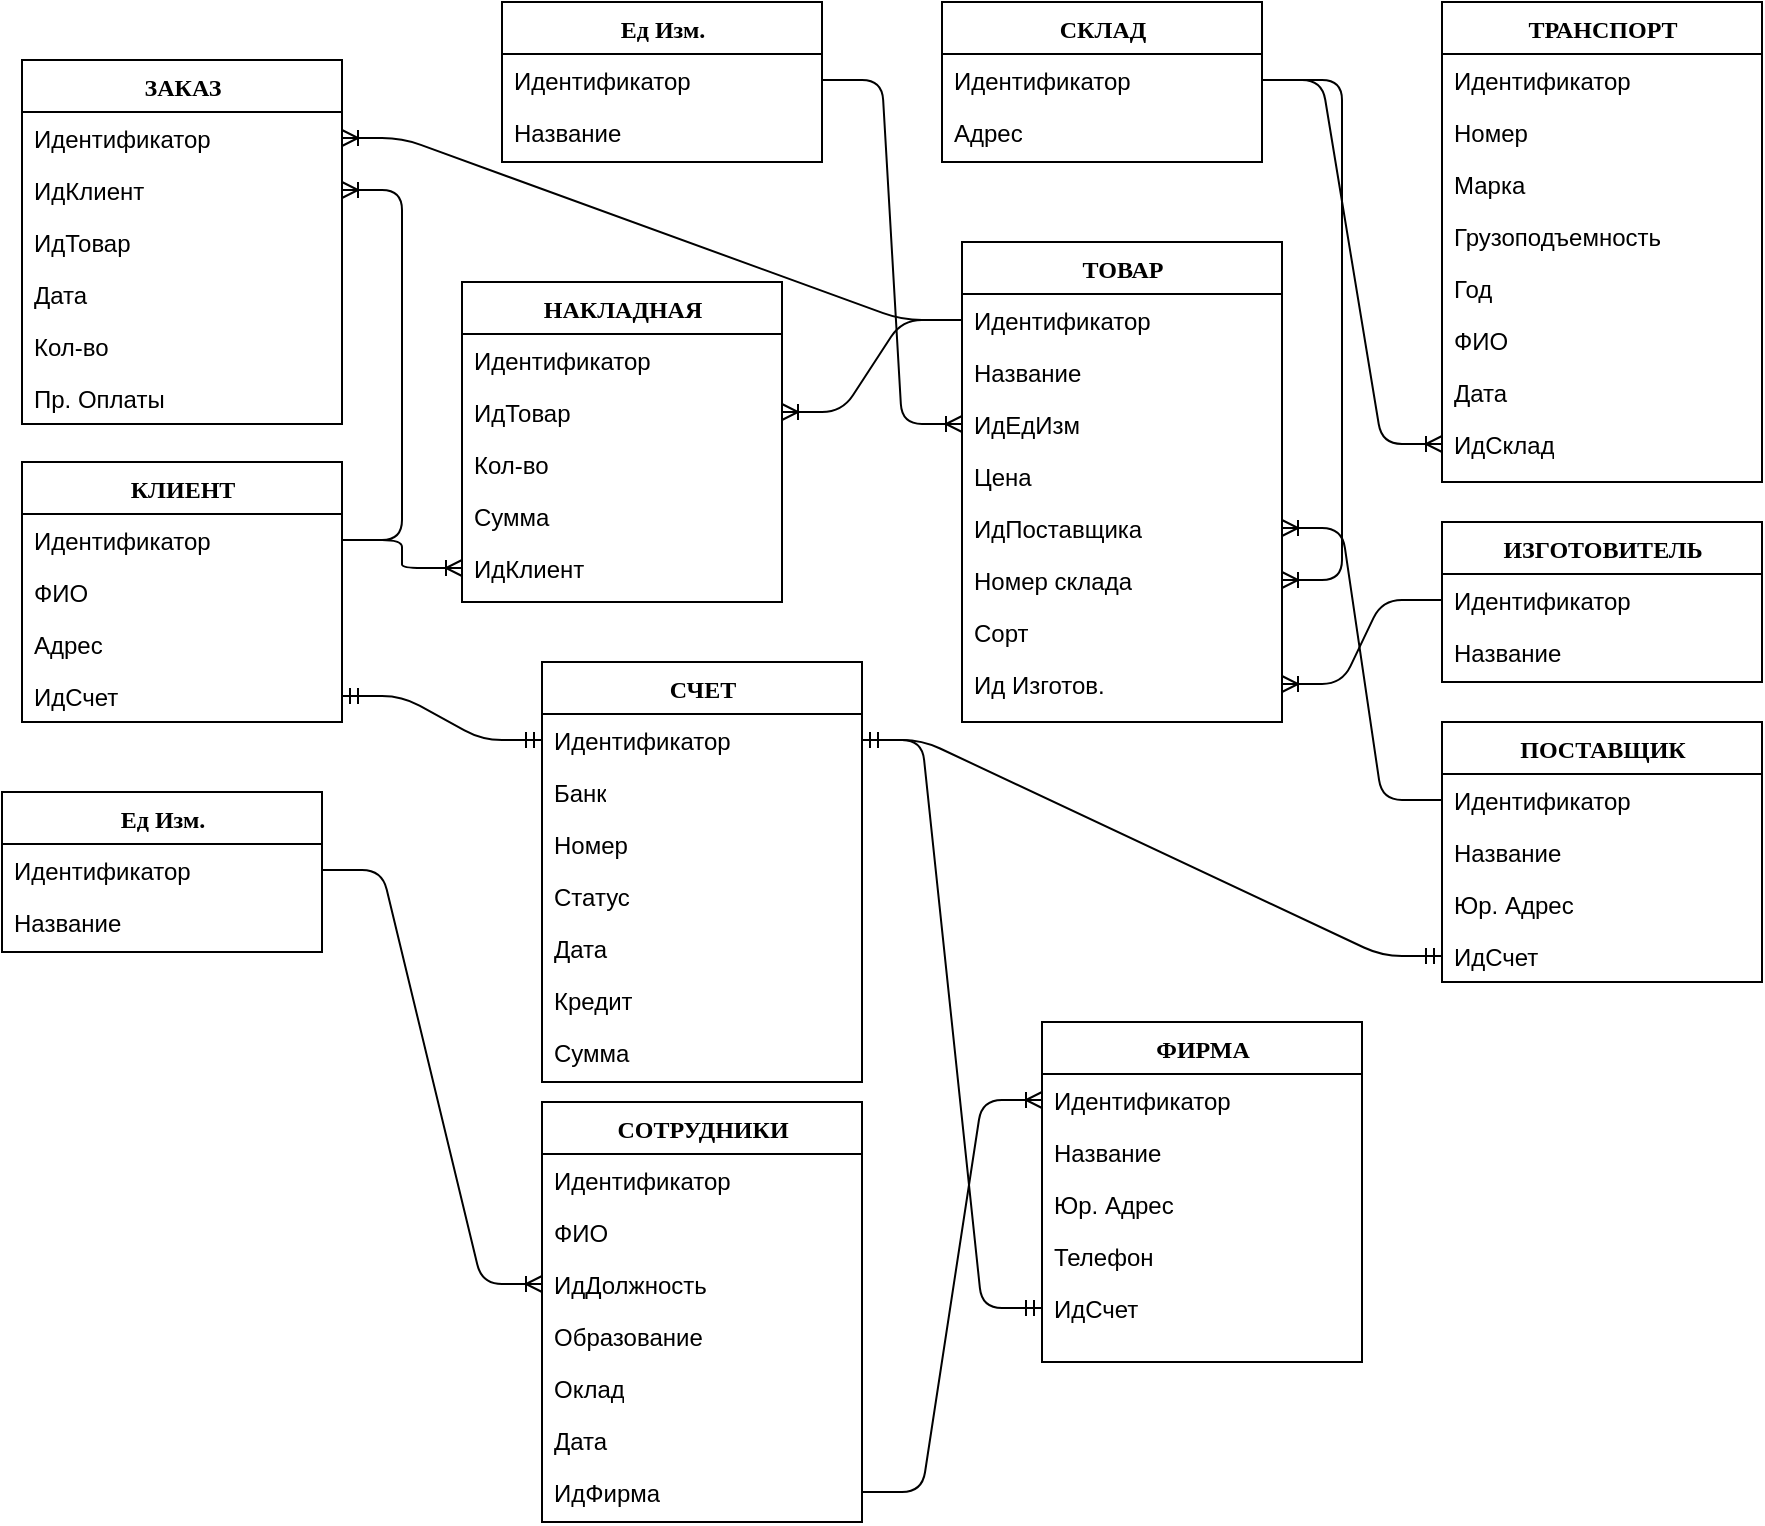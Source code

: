 <mxfile version="14.6.13" type="device"><diagram name="Page-1" id="6133507b-19e7-1e82-6fc7-422aa6c4b21f"><mxGraphModel dx="1092" dy="504" grid="1" gridSize="10" guides="1" tooltips="1" connect="1" arrows="1" fold="1" page="1" pageScale="1" pageWidth="1100" pageHeight="850" background="#ffffff" math="0" shadow="0"><root><mxCell id="0"/><mxCell id="1" parent="0"/><mxCell id="235556782a83e6d0-1" value="ТОВАР" style="swimlane;html=1;fontStyle=1;align=center;verticalAlign=top;childLayout=stackLayout;horizontal=1;startSize=26;horizontalStack=0;resizeParent=1;resizeLast=0;collapsible=1;marginBottom=0;swimlaneFillColor=#ffffff;rounded=0;shadow=0;comic=0;labelBackgroundColor=none;strokeWidth=1;fillColor=none;fontFamily=Verdana;fontSize=12" parent="1" vertex="1"><mxGeometry x="490" y="130" width="160" height="240" as="geometry"/></mxCell><mxCell id="235556782a83e6d0-2" value="Идентификатор" style="text;html=1;strokeColor=none;fillColor=none;align=left;verticalAlign=top;spacingLeft=4;spacingRight=4;whiteSpace=wrap;overflow=hidden;rotatable=0;points=[[0,0.5],[1,0.5]];portConstraint=eastwest;" parent="235556782a83e6d0-1" vertex="1"><mxGeometry y="26" width="160" height="26" as="geometry"/></mxCell><mxCell id="235556782a83e6d0-3" value="Название" style="text;html=1;strokeColor=none;fillColor=none;align=left;verticalAlign=top;spacingLeft=4;spacingRight=4;whiteSpace=wrap;overflow=hidden;rotatable=0;points=[[0,0.5],[1,0.5]];portConstraint=eastwest;" parent="235556782a83e6d0-1" vertex="1"><mxGeometry y="52" width="160" height="26" as="geometry"/></mxCell><mxCell id="235556782a83e6d0-5" value="ИдЕдИзм" style="text;html=1;strokeColor=none;fillColor=none;align=left;verticalAlign=top;spacingLeft=4;spacingRight=4;whiteSpace=wrap;overflow=hidden;rotatable=0;points=[[0,0.5],[1,0.5]];portConstraint=eastwest;" parent="235556782a83e6d0-1" vertex="1"><mxGeometry y="78" width="160" height="26" as="geometry"/></mxCell><mxCell id="qHujbb5-8GmgeVS9YUkr-20" value="Цена" style="text;html=1;strokeColor=none;fillColor=none;align=left;verticalAlign=top;spacingLeft=4;spacingRight=4;whiteSpace=wrap;overflow=hidden;rotatable=0;points=[[0,0.5],[1,0.5]];portConstraint=eastwest;" vertex="1" parent="235556782a83e6d0-1"><mxGeometry y="104" width="160" height="26" as="geometry"/></mxCell><mxCell id="qHujbb5-8GmgeVS9YUkr-19" value="ИдПоставщика" style="text;html=1;strokeColor=none;fillColor=none;align=left;verticalAlign=top;spacingLeft=4;spacingRight=4;whiteSpace=wrap;overflow=hidden;rotatable=0;points=[[0,0.5],[1,0.5]];portConstraint=eastwest;" vertex="1" parent="235556782a83e6d0-1"><mxGeometry y="130" width="160" height="26" as="geometry"/></mxCell><mxCell id="qHujbb5-8GmgeVS9YUkr-17" value="Номер склада&lt;br&gt;" style="text;html=1;strokeColor=none;fillColor=none;align=left;verticalAlign=top;spacingLeft=4;spacingRight=4;whiteSpace=wrap;overflow=hidden;rotatable=0;points=[[0,0.5],[1,0.5]];portConstraint=eastwest;" vertex="1" parent="235556782a83e6d0-1"><mxGeometry y="156" width="160" height="26" as="geometry"/></mxCell><mxCell id="qHujbb5-8GmgeVS9YUkr-16" value="Сорт" style="text;html=1;strokeColor=none;fillColor=none;align=left;verticalAlign=top;spacingLeft=4;spacingRight=4;whiteSpace=wrap;overflow=hidden;rotatable=0;points=[[0,0.5],[1,0.5]];portConstraint=eastwest;" vertex="1" parent="235556782a83e6d0-1"><mxGeometry y="182" width="160" height="26" as="geometry"/></mxCell><mxCell id="qHujbb5-8GmgeVS9YUkr-18" value="Ид Изготов." style="text;html=1;strokeColor=none;fillColor=none;align=left;verticalAlign=top;spacingLeft=4;spacingRight=4;whiteSpace=wrap;overflow=hidden;rotatable=0;points=[[0,0.5],[1,0.5]];portConstraint=eastwest;" vertex="1" parent="235556782a83e6d0-1"><mxGeometry y="208" width="160" height="26" as="geometry"/></mxCell><mxCell id="78961159f06e98e8-17" value="ЗАКАЗ" style="swimlane;html=1;fontStyle=1;align=center;verticalAlign=top;childLayout=stackLayout;horizontal=1;startSize=26;horizontalStack=0;resizeParent=1;resizeLast=0;collapsible=1;marginBottom=0;swimlaneFillColor=#ffffff;rounded=0;shadow=0;comic=0;labelBackgroundColor=none;strokeWidth=1;fillColor=none;fontFamily=Verdana;fontSize=12" parent="1" vertex="1"><mxGeometry x="20" y="39" width="160" height="182" as="geometry"/></mxCell><mxCell id="78961159f06e98e8-23" value="Идентификатор" style="text;html=1;strokeColor=none;fillColor=none;align=left;verticalAlign=top;spacingLeft=4;spacingRight=4;whiteSpace=wrap;overflow=hidden;rotatable=0;points=[[0,0.5],[1,0.5]];portConstraint=eastwest;" parent="78961159f06e98e8-17" vertex="1"><mxGeometry y="26" width="160" height="26" as="geometry"/></mxCell><mxCell id="78961159f06e98e8-24" value="ИдКлиент" style="text;html=1;strokeColor=none;fillColor=none;align=left;verticalAlign=top;spacingLeft=4;spacingRight=4;whiteSpace=wrap;overflow=hidden;rotatable=0;points=[[0,0.5],[1,0.5]];portConstraint=eastwest;" parent="78961159f06e98e8-17" vertex="1"><mxGeometry y="52" width="160" height="26" as="geometry"/></mxCell><mxCell id="qHujbb5-8GmgeVS9YUkr-2" value="ИдТовар" style="text;html=1;strokeColor=none;fillColor=none;align=left;verticalAlign=top;spacingLeft=4;spacingRight=4;whiteSpace=wrap;overflow=hidden;rotatable=0;points=[[0,0.5],[1,0.5]];portConstraint=eastwest;" vertex="1" parent="78961159f06e98e8-17"><mxGeometry y="78" width="160" height="26" as="geometry"/></mxCell><mxCell id="qHujbb5-8GmgeVS9YUkr-6" value="Дата" style="text;html=1;strokeColor=none;fillColor=none;align=left;verticalAlign=top;spacingLeft=4;spacingRight=4;whiteSpace=wrap;overflow=hidden;rotatable=0;points=[[0,0.5],[1,0.5]];portConstraint=eastwest;" vertex="1" parent="78961159f06e98e8-17"><mxGeometry y="104" width="160" height="26" as="geometry"/></mxCell><mxCell id="qHujbb5-8GmgeVS9YUkr-5" value="Кол-во" style="text;html=1;strokeColor=none;fillColor=none;align=left;verticalAlign=top;spacingLeft=4;spacingRight=4;whiteSpace=wrap;overflow=hidden;rotatable=0;points=[[0,0.5],[1,0.5]];portConstraint=eastwest;" vertex="1" parent="78961159f06e98e8-17"><mxGeometry y="130" width="160" height="26" as="geometry"/></mxCell><mxCell id="qHujbb5-8GmgeVS9YUkr-4" value="Пр. Оплаты" style="text;html=1;strokeColor=none;fillColor=none;align=left;verticalAlign=top;spacingLeft=4;spacingRight=4;whiteSpace=wrap;overflow=hidden;rotatable=0;points=[[0,0.5],[1,0.5]];portConstraint=eastwest;" vertex="1" parent="78961159f06e98e8-17"><mxGeometry y="156" width="160" height="26" as="geometry"/></mxCell><mxCell id="78961159f06e98e8-43" value="Ед Изм." style="swimlane;html=1;fontStyle=1;align=center;verticalAlign=top;childLayout=stackLayout;horizontal=1;startSize=26;horizontalStack=0;resizeParent=1;resizeLast=0;collapsible=1;marginBottom=0;swimlaneFillColor=#ffffff;rounded=0;shadow=0;comic=0;labelBackgroundColor=none;strokeWidth=1;fillColor=none;fontFamily=Verdana;fontSize=12" parent="1" vertex="1"><mxGeometry x="260" y="10" width="160" height="80" as="geometry"/></mxCell><mxCell id="78961159f06e98e8-44" value="Идентификатор" style="text;html=1;strokeColor=none;fillColor=none;align=left;verticalAlign=top;spacingLeft=4;spacingRight=4;whiteSpace=wrap;overflow=hidden;rotatable=0;points=[[0,0.5],[1,0.5]];portConstraint=eastwest;" parent="78961159f06e98e8-43" vertex="1"><mxGeometry y="26" width="160" height="26" as="geometry"/></mxCell><mxCell id="78961159f06e98e8-45" value="Название&lt;br&gt;" style="text;html=1;strokeColor=none;fillColor=none;align=left;verticalAlign=top;spacingLeft=4;spacingRight=4;whiteSpace=wrap;overflow=hidden;rotatable=0;points=[[0,0.5],[1,0.5]];portConstraint=eastwest;" parent="78961159f06e98e8-43" vertex="1"><mxGeometry y="52" width="160" height="26" as="geometry"/></mxCell><mxCell id="78961159f06e98e8-82" value="ТРАНСПОРТ" style="swimlane;html=1;fontStyle=1;align=center;verticalAlign=top;childLayout=stackLayout;horizontal=1;startSize=26;horizontalStack=0;resizeParent=1;resizeLast=0;collapsible=1;marginBottom=0;swimlaneFillColor=#ffffff;rounded=0;shadow=0;comic=0;labelBackgroundColor=none;strokeWidth=1;fillColor=none;fontFamily=Verdana;fontSize=12" parent="1" vertex="1"><mxGeometry x="730" y="10" width="160" height="240" as="geometry"/></mxCell><mxCell id="78961159f06e98e8-84" value="Идентификатор" style="text;html=1;strokeColor=none;fillColor=none;align=left;verticalAlign=top;spacingLeft=4;spacingRight=4;whiteSpace=wrap;overflow=hidden;rotatable=0;points=[[0,0.5],[1,0.5]];portConstraint=eastwest;" parent="78961159f06e98e8-82" vertex="1"><mxGeometry y="26" width="160" height="26" as="geometry"/></mxCell><mxCell id="78961159f06e98e8-89" value="Номер" style="text;html=1;strokeColor=none;fillColor=none;align=left;verticalAlign=top;spacingLeft=4;spacingRight=4;whiteSpace=wrap;overflow=hidden;rotatable=0;points=[[0,0.5],[1,0.5]];portConstraint=eastwest;" parent="78961159f06e98e8-82" vertex="1"><mxGeometry y="52" width="160" height="26" as="geometry"/></mxCell><mxCell id="qHujbb5-8GmgeVS9YUkr-10" value="Марка" style="text;html=1;strokeColor=none;fillColor=none;align=left;verticalAlign=top;spacingLeft=4;spacingRight=4;whiteSpace=wrap;overflow=hidden;rotatable=0;points=[[0,0.5],[1,0.5]];portConstraint=eastwest;" vertex="1" parent="78961159f06e98e8-82"><mxGeometry y="78" width="160" height="26" as="geometry"/></mxCell><mxCell id="qHujbb5-8GmgeVS9YUkr-11" value="Грузоподъемность" style="text;html=1;strokeColor=none;fillColor=none;align=left;verticalAlign=top;spacingLeft=4;spacingRight=4;whiteSpace=wrap;overflow=hidden;rotatable=0;points=[[0,0.5],[1,0.5]];portConstraint=eastwest;" vertex="1" parent="78961159f06e98e8-82"><mxGeometry y="104" width="160" height="26" as="geometry"/></mxCell><mxCell id="qHujbb5-8GmgeVS9YUkr-14" value="Год" style="text;html=1;strokeColor=none;fillColor=none;align=left;verticalAlign=top;spacingLeft=4;spacingRight=4;whiteSpace=wrap;overflow=hidden;rotatable=0;points=[[0,0.5],[1,0.5]];portConstraint=eastwest;" vertex="1" parent="78961159f06e98e8-82"><mxGeometry y="130" width="160" height="26" as="geometry"/></mxCell><mxCell id="qHujbb5-8GmgeVS9YUkr-12" value="ФИО" style="text;html=1;strokeColor=none;fillColor=none;align=left;verticalAlign=top;spacingLeft=4;spacingRight=4;whiteSpace=wrap;overflow=hidden;rotatable=0;points=[[0,0.5],[1,0.5]];portConstraint=eastwest;" vertex="1" parent="78961159f06e98e8-82"><mxGeometry y="156" width="160" height="26" as="geometry"/></mxCell><mxCell id="qHujbb5-8GmgeVS9YUkr-13" value="Дата" style="text;html=1;strokeColor=none;fillColor=none;align=left;verticalAlign=top;spacingLeft=4;spacingRight=4;whiteSpace=wrap;overflow=hidden;rotatable=0;points=[[0,0.5],[1,0.5]];portConstraint=eastwest;" vertex="1" parent="78961159f06e98e8-82"><mxGeometry y="182" width="160" height="26" as="geometry"/></mxCell><mxCell id="qHujbb5-8GmgeVS9YUkr-15" value="ИдСклад" style="text;html=1;strokeColor=none;fillColor=none;align=left;verticalAlign=top;spacingLeft=4;spacingRight=4;whiteSpace=wrap;overflow=hidden;rotatable=0;points=[[0,0.5],[1,0.5]];portConstraint=eastwest;" vertex="1" parent="78961159f06e98e8-82"><mxGeometry y="208" width="160" height="26" as="geometry"/></mxCell><mxCell id="qHujbb5-8GmgeVS9YUkr-7" value="СКЛАД" style="swimlane;html=1;fontStyle=1;align=center;verticalAlign=top;childLayout=stackLayout;horizontal=1;startSize=26;horizontalStack=0;resizeParent=1;resizeLast=0;collapsible=1;marginBottom=0;swimlaneFillColor=#ffffff;rounded=0;shadow=0;comic=0;labelBackgroundColor=none;strokeWidth=1;fillColor=none;fontFamily=Verdana;fontSize=12" vertex="1" parent="1"><mxGeometry x="480" y="10" width="160" height="80" as="geometry"/></mxCell><mxCell id="qHujbb5-8GmgeVS9YUkr-8" value="Идентификатор" style="text;html=1;strokeColor=none;fillColor=none;align=left;verticalAlign=top;spacingLeft=4;spacingRight=4;whiteSpace=wrap;overflow=hidden;rotatable=0;points=[[0,0.5],[1,0.5]];portConstraint=eastwest;" vertex="1" parent="qHujbb5-8GmgeVS9YUkr-7"><mxGeometry y="26" width="160" height="26" as="geometry"/></mxCell><mxCell id="qHujbb5-8GmgeVS9YUkr-9" value="Адрес" style="text;html=1;strokeColor=none;fillColor=none;align=left;verticalAlign=top;spacingLeft=4;spacingRight=4;whiteSpace=wrap;overflow=hidden;rotatable=0;points=[[0,0.5],[1,0.5]];portConstraint=eastwest;" vertex="1" parent="qHujbb5-8GmgeVS9YUkr-7"><mxGeometry y="52" width="160" height="26" as="geometry"/></mxCell><mxCell id="qHujbb5-8GmgeVS9YUkr-23" value="" style="edgeStyle=entityRelationEdgeStyle;fontSize=12;html=1;endArrow=ERoneToMany;" edge="1" parent="1" source="78961159f06e98e8-44" target="235556782a83e6d0-5"><mxGeometry width="100" height="100" relative="1" as="geometry"><mxPoint x="500" y="290" as="sourcePoint"/><mxPoint x="600" y="190" as="targetPoint"/></mxGeometry></mxCell><mxCell id="qHujbb5-8GmgeVS9YUkr-24" value="" style="edgeStyle=entityRelationEdgeStyle;fontSize=12;html=1;endArrow=ERoneToMany;" edge="1" parent="1" source="qHujbb5-8GmgeVS9YUkr-8" target="qHujbb5-8GmgeVS9YUkr-15"><mxGeometry width="100" height="100" relative="1" as="geometry"><mxPoint x="620" y="140" as="sourcePoint"/><mxPoint x="670" y="322" as="targetPoint"/></mxGeometry></mxCell><mxCell id="qHujbb5-8GmgeVS9YUkr-25" value="" style="edgeStyle=entityRelationEdgeStyle;fontSize=12;html=1;endArrow=ERoneToMany;" edge="1" parent="1" source="qHujbb5-8GmgeVS9YUkr-8" target="qHujbb5-8GmgeVS9YUkr-17"><mxGeometry width="100" height="100" relative="1" as="geometry"><mxPoint x="410" y="59" as="sourcePoint"/><mxPoint x="460" y="241" as="targetPoint"/></mxGeometry></mxCell><mxCell id="qHujbb5-8GmgeVS9YUkr-27" value="НАКЛАДНАЯ" style="swimlane;html=1;fontStyle=1;align=center;verticalAlign=top;childLayout=stackLayout;horizontal=1;startSize=26;horizontalStack=0;resizeParent=1;resizeLast=0;collapsible=1;marginBottom=0;swimlaneFillColor=#ffffff;rounded=0;shadow=0;comic=0;labelBackgroundColor=none;strokeWidth=1;fillColor=none;fontFamily=Verdana;fontSize=12" vertex="1" parent="1"><mxGeometry x="240" y="150" width="160" height="160" as="geometry"/></mxCell><mxCell id="qHujbb5-8GmgeVS9YUkr-28" value="Идентификатор" style="text;html=1;strokeColor=none;fillColor=none;align=left;verticalAlign=top;spacingLeft=4;spacingRight=4;whiteSpace=wrap;overflow=hidden;rotatable=0;points=[[0,0.5],[1,0.5]];portConstraint=eastwest;" vertex="1" parent="qHujbb5-8GmgeVS9YUkr-27"><mxGeometry y="26" width="160" height="26" as="geometry"/></mxCell><mxCell id="qHujbb5-8GmgeVS9YUkr-29" value="ИдТовар" style="text;html=1;strokeColor=none;fillColor=none;align=left;verticalAlign=top;spacingLeft=4;spacingRight=4;whiteSpace=wrap;overflow=hidden;rotatable=0;points=[[0,0.5],[1,0.5]];portConstraint=eastwest;" vertex="1" parent="qHujbb5-8GmgeVS9YUkr-27"><mxGeometry y="52" width="160" height="26" as="geometry"/></mxCell><mxCell id="qHujbb5-8GmgeVS9YUkr-30" value="Кол-во" style="text;html=1;strokeColor=none;fillColor=none;align=left;verticalAlign=top;spacingLeft=4;spacingRight=4;whiteSpace=wrap;overflow=hidden;rotatable=0;points=[[0,0.5],[1,0.5]];portConstraint=eastwest;" vertex="1" parent="qHujbb5-8GmgeVS9YUkr-27"><mxGeometry y="78" width="160" height="26" as="geometry"/></mxCell><mxCell id="qHujbb5-8GmgeVS9YUkr-31" value="Сумма" style="text;html=1;strokeColor=none;fillColor=none;align=left;verticalAlign=top;spacingLeft=4;spacingRight=4;whiteSpace=wrap;overflow=hidden;rotatable=0;points=[[0,0.5],[1,0.5]];portConstraint=eastwest;" vertex="1" parent="qHujbb5-8GmgeVS9YUkr-27"><mxGeometry y="104" width="160" height="26" as="geometry"/></mxCell><mxCell id="qHujbb5-8GmgeVS9YUkr-32" value="ИдКлиент" style="text;html=1;strokeColor=none;fillColor=none;align=left;verticalAlign=top;spacingLeft=4;spacingRight=4;whiteSpace=wrap;overflow=hidden;rotatable=0;points=[[0,0.5],[1,0.5]];portConstraint=eastwest;" vertex="1" parent="qHujbb5-8GmgeVS9YUkr-27"><mxGeometry y="130" width="160" height="26" as="geometry"/></mxCell><mxCell id="qHujbb5-8GmgeVS9YUkr-34" value="КЛИЕНТ" style="swimlane;html=1;fontStyle=1;align=center;verticalAlign=top;childLayout=stackLayout;horizontal=1;startSize=26;horizontalStack=0;resizeParent=1;resizeLast=0;collapsible=1;marginBottom=0;swimlaneFillColor=#ffffff;rounded=0;shadow=0;comic=0;labelBackgroundColor=none;strokeWidth=1;fillColor=none;fontFamily=Verdana;fontSize=12" vertex="1" parent="1"><mxGeometry x="20" y="240" width="160" height="130" as="geometry"/></mxCell><mxCell id="qHujbb5-8GmgeVS9YUkr-35" value="Идентификатор" style="text;html=1;strokeColor=none;fillColor=none;align=left;verticalAlign=top;spacingLeft=4;spacingRight=4;whiteSpace=wrap;overflow=hidden;rotatable=0;points=[[0,0.5],[1,0.5]];portConstraint=eastwest;" vertex="1" parent="qHujbb5-8GmgeVS9YUkr-34"><mxGeometry y="26" width="160" height="26" as="geometry"/></mxCell><mxCell id="qHujbb5-8GmgeVS9YUkr-36" value="ФИО" style="text;html=1;strokeColor=none;fillColor=none;align=left;verticalAlign=top;spacingLeft=4;spacingRight=4;whiteSpace=wrap;overflow=hidden;rotatable=0;points=[[0,0.5],[1,0.5]];portConstraint=eastwest;" vertex="1" parent="qHujbb5-8GmgeVS9YUkr-34"><mxGeometry y="52" width="160" height="26" as="geometry"/></mxCell><mxCell id="qHujbb5-8GmgeVS9YUkr-37" value="Адрес" style="text;html=1;strokeColor=none;fillColor=none;align=left;verticalAlign=top;spacingLeft=4;spacingRight=4;whiteSpace=wrap;overflow=hidden;rotatable=0;points=[[0,0.5],[1,0.5]];portConstraint=eastwest;" vertex="1" parent="qHujbb5-8GmgeVS9YUkr-34"><mxGeometry y="78" width="160" height="26" as="geometry"/></mxCell><mxCell id="qHujbb5-8GmgeVS9YUkr-38" value="ИдСчет" style="text;html=1;strokeColor=none;fillColor=none;align=left;verticalAlign=top;spacingLeft=4;spacingRight=4;whiteSpace=wrap;overflow=hidden;rotatable=0;points=[[0,0.5],[1,0.5]];portConstraint=eastwest;" vertex="1" parent="qHujbb5-8GmgeVS9YUkr-34"><mxGeometry y="104" width="160" height="26" as="geometry"/></mxCell><mxCell id="qHujbb5-8GmgeVS9YUkr-40" value="" style="edgeStyle=entityRelationEdgeStyle;fontSize=12;html=1;endArrow=ERoneToMany;" edge="1" parent="1" source="235556782a83e6d0-2" target="78961159f06e98e8-23"><mxGeometry width="100" height="100" relative="1" as="geometry"><mxPoint x="220" y="430" as="sourcePoint"/><mxPoint x="370" y="240" as="targetPoint"/></mxGeometry></mxCell><mxCell id="qHujbb5-8GmgeVS9YUkr-41" value="" style="edgeStyle=entityRelationEdgeStyle;fontSize=12;html=1;endArrow=ERoneToMany;" edge="1" parent="1" source="qHujbb5-8GmgeVS9YUkr-35" target="78961159f06e98e8-24"><mxGeometry width="100" height="100" relative="1" as="geometry"><mxPoint x="300" y="413" as="sourcePoint"/><mxPoint x="360" y="120" as="targetPoint"/></mxGeometry></mxCell><mxCell id="qHujbb5-8GmgeVS9YUkr-42" value="" style="edgeStyle=entityRelationEdgeStyle;fontSize=12;html=1;endArrow=ERoneToMany;" edge="1" parent="1" source="235556782a83e6d0-2" target="qHujbb5-8GmgeVS9YUkr-29"><mxGeometry width="100" height="100" relative="1" as="geometry"><mxPoint x="310" y="474" as="sourcePoint"/><mxPoint x="320" y="170" as="targetPoint"/></mxGeometry></mxCell><mxCell id="qHujbb5-8GmgeVS9YUkr-43" value="" style="edgeStyle=entityRelationEdgeStyle;fontSize=12;html=1;endArrow=ERoneToMany;" edge="1" parent="1" source="qHujbb5-8GmgeVS9YUkr-35" target="qHujbb5-8GmgeVS9YUkr-32"><mxGeometry width="100" height="100" relative="1" as="geometry"><mxPoint x="170" y="390" as="sourcePoint"/><mxPoint x="290" y="531" as="targetPoint"/></mxGeometry></mxCell><mxCell id="qHujbb5-8GmgeVS9YUkr-44" value="ИЗГОТОВИТЕЛЬ" style="swimlane;html=1;fontStyle=1;align=center;verticalAlign=top;childLayout=stackLayout;horizontal=1;startSize=26;horizontalStack=0;resizeParent=1;resizeLast=0;collapsible=1;marginBottom=0;swimlaneFillColor=#ffffff;rounded=0;shadow=0;comic=0;labelBackgroundColor=none;strokeWidth=1;fillColor=none;fontFamily=Verdana;fontSize=12" vertex="1" parent="1"><mxGeometry x="730" y="270" width="160" height="80" as="geometry"/></mxCell><mxCell id="qHujbb5-8GmgeVS9YUkr-45" value="Идентификатор" style="text;html=1;strokeColor=none;fillColor=none;align=left;verticalAlign=top;spacingLeft=4;spacingRight=4;whiteSpace=wrap;overflow=hidden;rotatable=0;points=[[0,0.5],[1,0.5]];portConstraint=eastwest;" vertex="1" parent="qHujbb5-8GmgeVS9YUkr-44"><mxGeometry y="26" width="160" height="26" as="geometry"/></mxCell><mxCell id="qHujbb5-8GmgeVS9YUkr-46" value="Название" style="text;html=1;strokeColor=none;fillColor=none;align=left;verticalAlign=top;spacingLeft=4;spacingRight=4;whiteSpace=wrap;overflow=hidden;rotatable=0;points=[[0,0.5],[1,0.5]];portConstraint=eastwest;" vertex="1" parent="qHujbb5-8GmgeVS9YUkr-44"><mxGeometry y="52" width="160" height="26" as="geometry"/></mxCell><mxCell id="qHujbb5-8GmgeVS9YUkr-47" value="" style="edgeStyle=entityRelationEdgeStyle;fontSize=12;html=1;endArrow=ERoneToMany;" edge="1" parent="1" source="qHujbb5-8GmgeVS9YUkr-45" target="qHujbb5-8GmgeVS9YUkr-18"><mxGeometry width="100" height="100" relative="1" as="geometry"><mxPoint x="490" y="234" as="sourcePoint"/><mxPoint x="410" y="315" as="targetPoint"/></mxGeometry></mxCell><mxCell id="qHujbb5-8GmgeVS9YUkr-48" value="СЧЕТ" style="swimlane;html=1;fontStyle=1;align=center;verticalAlign=top;childLayout=stackLayout;horizontal=1;startSize=26;horizontalStack=0;resizeParent=1;resizeLast=0;collapsible=1;marginBottom=0;swimlaneFillColor=#ffffff;rounded=0;shadow=0;comic=0;labelBackgroundColor=none;strokeWidth=1;fillColor=none;fontFamily=Verdana;fontSize=12" vertex="1" parent="1"><mxGeometry x="280" y="340" width="160" height="210" as="geometry"/></mxCell><mxCell id="qHujbb5-8GmgeVS9YUkr-49" value="Идентификатор" style="text;html=1;strokeColor=none;fillColor=none;align=left;verticalAlign=top;spacingLeft=4;spacingRight=4;whiteSpace=wrap;overflow=hidden;rotatable=0;points=[[0,0.5],[1,0.5]];portConstraint=eastwest;" vertex="1" parent="qHujbb5-8GmgeVS9YUkr-48"><mxGeometry y="26" width="160" height="26" as="geometry"/></mxCell><mxCell id="qHujbb5-8GmgeVS9YUkr-50" value="Банк" style="text;html=1;strokeColor=none;fillColor=none;align=left;verticalAlign=top;spacingLeft=4;spacingRight=4;whiteSpace=wrap;overflow=hidden;rotatable=0;points=[[0,0.5],[1,0.5]];portConstraint=eastwest;" vertex="1" parent="qHujbb5-8GmgeVS9YUkr-48"><mxGeometry y="52" width="160" height="26" as="geometry"/></mxCell><mxCell id="qHujbb5-8GmgeVS9YUkr-51" value="Номер" style="text;html=1;strokeColor=none;fillColor=none;align=left;verticalAlign=top;spacingLeft=4;spacingRight=4;whiteSpace=wrap;overflow=hidden;rotatable=0;points=[[0,0.5],[1,0.5]];portConstraint=eastwest;" vertex="1" parent="qHujbb5-8GmgeVS9YUkr-48"><mxGeometry y="78" width="160" height="26" as="geometry"/></mxCell><mxCell id="qHujbb5-8GmgeVS9YUkr-52" value="Статус" style="text;html=1;strokeColor=none;fillColor=none;align=left;verticalAlign=top;spacingLeft=4;spacingRight=4;whiteSpace=wrap;overflow=hidden;rotatable=0;points=[[0,0.5],[1,0.5]];portConstraint=eastwest;" vertex="1" parent="qHujbb5-8GmgeVS9YUkr-48"><mxGeometry y="104" width="160" height="26" as="geometry"/></mxCell><mxCell id="qHujbb5-8GmgeVS9YUkr-53" value="Дата" style="text;html=1;strokeColor=none;fillColor=none;align=left;verticalAlign=top;spacingLeft=4;spacingRight=4;whiteSpace=wrap;overflow=hidden;rotatable=0;points=[[0,0.5],[1,0.5]];portConstraint=eastwest;" vertex="1" parent="qHujbb5-8GmgeVS9YUkr-48"><mxGeometry y="130" width="160" height="26" as="geometry"/></mxCell><mxCell id="qHujbb5-8GmgeVS9YUkr-54" value="Кредит" style="text;html=1;strokeColor=none;fillColor=none;align=left;verticalAlign=top;spacingLeft=4;spacingRight=4;whiteSpace=wrap;overflow=hidden;rotatable=0;points=[[0,0.5],[1,0.5]];portConstraint=eastwest;" vertex="1" parent="qHujbb5-8GmgeVS9YUkr-48"><mxGeometry y="156" width="160" height="26" as="geometry"/></mxCell><mxCell id="qHujbb5-8GmgeVS9YUkr-55" value="Сумма" style="text;html=1;strokeColor=none;fillColor=none;align=left;verticalAlign=top;spacingLeft=4;spacingRight=4;whiteSpace=wrap;overflow=hidden;rotatable=0;points=[[0,0.5],[1,0.5]];portConstraint=eastwest;" vertex="1" parent="qHujbb5-8GmgeVS9YUkr-48"><mxGeometry y="182" width="160" height="26" as="geometry"/></mxCell><mxCell id="qHujbb5-8GmgeVS9YUkr-58" value="ПОСТАВЩИК" style="swimlane;html=1;fontStyle=1;align=center;verticalAlign=top;childLayout=stackLayout;horizontal=1;startSize=26;horizontalStack=0;resizeParent=1;resizeLast=0;collapsible=1;marginBottom=0;swimlaneFillColor=#ffffff;rounded=0;shadow=0;comic=0;labelBackgroundColor=none;strokeWidth=1;fillColor=none;fontFamily=Verdana;fontSize=12" vertex="1" parent="1"><mxGeometry x="730" y="370" width="160" height="130" as="geometry"/></mxCell><mxCell id="qHujbb5-8GmgeVS9YUkr-59" value="Идентификатор" style="text;html=1;strokeColor=none;fillColor=none;align=left;verticalAlign=top;spacingLeft=4;spacingRight=4;whiteSpace=wrap;overflow=hidden;rotatable=0;points=[[0,0.5],[1,0.5]];portConstraint=eastwest;" vertex="1" parent="qHujbb5-8GmgeVS9YUkr-58"><mxGeometry y="26" width="160" height="26" as="geometry"/></mxCell><mxCell id="qHujbb5-8GmgeVS9YUkr-60" value="Название" style="text;html=1;strokeColor=none;fillColor=none;align=left;verticalAlign=top;spacingLeft=4;spacingRight=4;whiteSpace=wrap;overflow=hidden;rotatable=0;points=[[0,0.5],[1,0.5]];portConstraint=eastwest;" vertex="1" parent="qHujbb5-8GmgeVS9YUkr-58"><mxGeometry y="52" width="160" height="26" as="geometry"/></mxCell><mxCell id="qHujbb5-8GmgeVS9YUkr-61" value="Юр. Адрес" style="text;html=1;strokeColor=none;fillColor=none;align=left;verticalAlign=top;spacingLeft=4;spacingRight=4;whiteSpace=wrap;overflow=hidden;rotatable=0;points=[[0,0.5],[1,0.5]];portConstraint=eastwest;" vertex="1" parent="qHujbb5-8GmgeVS9YUkr-58"><mxGeometry y="78" width="160" height="26" as="geometry"/></mxCell><mxCell id="qHujbb5-8GmgeVS9YUkr-62" value="ИдСчет" style="text;html=1;strokeColor=none;fillColor=none;align=left;verticalAlign=top;spacingLeft=4;spacingRight=4;whiteSpace=wrap;overflow=hidden;rotatable=0;points=[[0,0.5],[1,0.5]];portConstraint=eastwest;" vertex="1" parent="qHujbb5-8GmgeVS9YUkr-58"><mxGeometry y="104" width="160" height="26" as="geometry"/></mxCell><mxCell id="qHujbb5-8GmgeVS9YUkr-64" value="" style="edgeStyle=entityRelationEdgeStyle;fontSize=12;html=1;endArrow=ERoneToMany;" edge="1" parent="1" source="qHujbb5-8GmgeVS9YUkr-59" target="qHujbb5-8GmgeVS9YUkr-19"><mxGeometry width="100" height="100" relative="1" as="geometry"><mxPoint x="490" y="234" as="sourcePoint"/><mxPoint x="410" y="315" as="targetPoint"/></mxGeometry></mxCell><mxCell id="qHujbb5-8GmgeVS9YUkr-65" value="" style="edgeStyle=entityRelationEdgeStyle;fontSize=12;html=1;endArrow=ERoneToMany;" edge="1" parent="1" source="qHujbb5-8GmgeVS9YUkr-83" target="qHujbb5-8GmgeVS9YUkr-74"><mxGeometry width="100" height="100" relative="1" as="geometry"><mxPoint x="180" y="609" as="sourcePoint"/><mxPoint x="100" y="690" as="targetPoint"/></mxGeometry></mxCell><mxCell id="qHujbb5-8GmgeVS9YUkr-66" value="" style="edgeStyle=entityRelationEdgeStyle;fontSize=12;html=1;endArrow=ERmandOne;startArrow=ERmandOne;" edge="1" parent="1" source="qHujbb5-8GmgeVS9YUkr-49" target="qHujbb5-8GmgeVS9YUkr-38"><mxGeometry width="100" height="100" relative="1" as="geometry"><mxPoint x="500" y="530" as="sourcePoint"/><mxPoint x="600" y="430" as="targetPoint"/></mxGeometry></mxCell><mxCell id="qHujbb5-8GmgeVS9YUkr-67" value="" style="edgeStyle=entityRelationEdgeStyle;fontSize=12;html=1;endArrow=ERoneToMany;" edge="1" parent="1" source="qHujbb5-8GmgeVS9YUkr-86" target="qHujbb5-8GmgeVS9YUkr-79"><mxGeometry width="100" height="100" relative="1" as="geometry"><mxPoint x="150" y="490" as="sourcePoint"/><mxPoint x="70" y="571" as="targetPoint"/></mxGeometry></mxCell><mxCell id="qHujbb5-8GmgeVS9YUkr-68" value="" style="edgeStyle=entityRelationEdgeStyle;fontSize=12;html=1;endArrow=ERmandOne;startArrow=ERmandOne;" edge="1" parent="1" source="qHujbb5-8GmgeVS9YUkr-49" target="qHujbb5-8GmgeVS9YUkr-62"><mxGeometry width="100" height="100" relative="1" as="geometry"><mxPoint x="810" y="652" as="sourcePoint"/><mxPoint x="630" y="620" as="targetPoint"/></mxGeometry></mxCell><mxCell id="qHujbb5-8GmgeVS9YUkr-69" value="ФИРМА" style="swimlane;html=1;fontStyle=1;align=center;verticalAlign=top;childLayout=stackLayout;horizontal=1;startSize=26;horizontalStack=0;resizeParent=1;resizeLast=0;collapsible=1;marginBottom=0;swimlaneFillColor=#ffffff;rounded=0;shadow=0;comic=0;labelBackgroundColor=none;strokeWidth=1;fillColor=none;fontFamily=Verdana;fontSize=12" vertex="1" parent="1"><mxGeometry x="530" y="520" width="160" height="170" as="geometry"/></mxCell><mxCell id="qHujbb5-8GmgeVS9YUkr-74" value="Идентификатор" style="text;html=1;strokeColor=none;fillColor=none;align=left;verticalAlign=top;spacingLeft=4;spacingRight=4;whiteSpace=wrap;overflow=hidden;rotatable=0;points=[[0,0.5],[1,0.5]];portConstraint=eastwest;" vertex="1" parent="qHujbb5-8GmgeVS9YUkr-69"><mxGeometry y="26" width="160" height="26" as="geometry"/></mxCell><mxCell id="qHujbb5-8GmgeVS9YUkr-70" value="Название" style="text;html=1;strokeColor=none;fillColor=none;align=left;verticalAlign=top;spacingLeft=4;spacingRight=4;whiteSpace=wrap;overflow=hidden;rotatable=0;points=[[0,0.5],[1,0.5]];portConstraint=eastwest;" vertex="1" parent="qHujbb5-8GmgeVS9YUkr-69"><mxGeometry y="52" width="160" height="26" as="geometry"/></mxCell><mxCell id="qHujbb5-8GmgeVS9YUkr-71" value="Юр. Адрес" style="text;html=1;strokeColor=none;fillColor=none;align=left;verticalAlign=top;spacingLeft=4;spacingRight=4;whiteSpace=wrap;overflow=hidden;rotatable=0;points=[[0,0.5],[1,0.5]];portConstraint=eastwest;" vertex="1" parent="qHujbb5-8GmgeVS9YUkr-69"><mxGeometry y="78" width="160" height="26" as="geometry"/></mxCell><mxCell id="qHujbb5-8GmgeVS9YUkr-72" value="Телефон" style="text;html=1;strokeColor=none;fillColor=none;align=left;verticalAlign=top;spacingLeft=4;spacingRight=4;whiteSpace=wrap;overflow=hidden;rotatable=0;points=[[0,0.5],[1,0.5]];portConstraint=eastwest;" vertex="1" parent="qHujbb5-8GmgeVS9YUkr-69"><mxGeometry y="104" width="160" height="26" as="geometry"/></mxCell><mxCell id="qHujbb5-8GmgeVS9YUkr-73" value="ИдСчет" style="text;html=1;strokeColor=none;fillColor=none;align=left;verticalAlign=top;spacingLeft=4;spacingRight=4;whiteSpace=wrap;overflow=hidden;rotatable=0;points=[[0,0.5],[1,0.5]];portConstraint=eastwest;" vertex="1" parent="qHujbb5-8GmgeVS9YUkr-69"><mxGeometry y="130" width="160" height="26" as="geometry"/></mxCell><mxCell id="qHujbb5-8GmgeVS9YUkr-75" value="" style="edgeStyle=entityRelationEdgeStyle;fontSize=12;html=1;endArrow=ERmandOne;startArrow=ERmandOne;" edge="1" parent="1" source="qHujbb5-8GmgeVS9YUkr-49" target="qHujbb5-8GmgeVS9YUkr-73"><mxGeometry width="100" height="100" relative="1" as="geometry"><mxPoint x="520" y="509" as="sourcePoint"/><mxPoint x="740" y="497" as="targetPoint"/></mxGeometry></mxCell><mxCell id="qHujbb5-8GmgeVS9YUkr-76" value="СОТРУДНИКИ" style="swimlane;html=1;fontStyle=1;align=center;verticalAlign=top;childLayout=stackLayout;horizontal=1;startSize=26;horizontalStack=0;resizeParent=1;resizeLast=0;collapsible=1;marginBottom=0;swimlaneFillColor=#ffffff;rounded=0;shadow=0;comic=0;labelBackgroundColor=none;strokeWidth=1;fillColor=none;fontFamily=Verdana;fontSize=12" vertex="1" parent="1"><mxGeometry x="280" y="560" width="160" height="210" as="geometry"/></mxCell><mxCell id="qHujbb5-8GmgeVS9YUkr-77" value="Идентификатор" style="text;html=1;strokeColor=none;fillColor=none;align=left;verticalAlign=top;spacingLeft=4;spacingRight=4;whiteSpace=wrap;overflow=hidden;rotatable=0;points=[[0,0.5],[1,0.5]];portConstraint=eastwest;" vertex="1" parent="qHujbb5-8GmgeVS9YUkr-76"><mxGeometry y="26" width="160" height="26" as="geometry"/></mxCell><mxCell id="qHujbb5-8GmgeVS9YUkr-78" value="ФИО" style="text;html=1;strokeColor=none;fillColor=none;align=left;verticalAlign=top;spacingLeft=4;spacingRight=4;whiteSpace=wrap;overflow=hidden;rotatable=0;points=[[0,0.5],[1,0.5]];portConstraint=eastwest;" vertex="1" parent="qHujbb5-8GmgeVS9YUkr-76"><mxGeometry y="52" width="160" height="26" as="geometry"/></mxCell><mxCell id="qHujbb5-8GmgeVS9YUkr-79" value="ИдДолжность" style="text;html=1;strokeColor=none;fillColor=none;align=left;verticalAlign=top;spacingLeft=4;spacingRight=4;whiteSpace=wrap;overflow=hidden;rotatable=0;points=[[0,0.5],[1,0.5]];portConstraint=eastwest;" vertex="1" parent="qHujbb5-8GmgeVS9YUkr-76"><mxGeometry y="78" width="160" height="26" as="geometry"/></mxCell><mxCell id="qHujbb5-8GmgeVS9YUkr-80" value="Образование" style="text;html=1;strokeColor=none;fillColor=none;align=left;verticalAlign=top;spacingLeft=4;spacingRight=4;whiteSpace=wrap;overflow=hidden;rotatable=0;points=[[0,0.5],[1,0.5]];portConstraint=eastwest;" vertex="1" parent="qHujbb5-8GmgeVS9YUkr-76"><mxGeometry y="104" width="160" height="26" as="geometry"/></mxCell><mxCell id="qHujbb5-8GmgeVS9YUkr-81" value="Оклад" style="text;html=1;strokeColor=none;fillColor=none;align=left;verticalAlign=top;spacingLeft=4;spacingRight=4;whiteSpace=wrap;overflow=hidden;rotatable=0;points=[[0,0.5],[1,0.5]];portConstraint=eastwest;" vertex="1" parent="qHujbb5-8GmgeVS9YUkr-76"><mxGeometry y="130" width="160" height="26" as="geometry"/></mxCell><mxCell id="qHujbb5-8GmgeVS9YUkr-82" value="Дата" style="text;html=1;strokeColor=none;fillColor=none;align=left;verticalAlign=top;spacingLeft=4;spacingRight=4;whiteSpace=wrap;overflow=hidden;rotatable=0;points=[[0,0.5],[1,0.5]];portConstraint=eastwest;" vertex="1" parent="qHujbb5-8GmgeVS9YUkr-76"><mxGeometry y="156" width="160" height="26" as="geometry"/></mxCell><mxCell id="qHujbb5-8GmgeVS9YUkr-83" value="ИдФирма" style="text;html=1;strokeColor=none;fillColor=none;align=left;verticalAlign=top;spacingLeft=4;spacingRight=4;whiteSpace=wrap;overflow=hidden;rotatable=0;points=[[0,0.5],[1,0.5]];portConstraint=eastwest;" vertex="1" parent="qHujbb5-8GmgeVS9YUkr-76"><mxGeometry y="182" width="160" height="26" as="geometry"/></mxCell><mxCell id="qHujbb5-8GmgeVS9YUkr-85" value="Ед Изм." style="swimlane;html=1;fontStyle=1;align=center;verticalAlign=top;childLayout=stackLayout;horizontal=1;startSize=26;horizontalStack=0;resizeParent=1;resizeLast=0;collapsible=1;marginBottom=0;swimlaneFillColor=#ffffff;rounded=0;shadow=0;comic=0;labelBackgroundColor=none;strokeWidth=1;fillColor=none;fontFamily=Verdana;fontSize=12" vertex="1" parent="1"><mxGeometry x="10" y="405" width="160" height="80" as="geometry"/></mxCell><mxCell id="qHujbb5-8GmgeVS9YUkr-86" value="Идентификатор" style="text;html=1;strokeColor=none;fillColor=none;align=left;verticalAlign=top;spacingLeft=4;spacingRight=4;whiteSpace=wrap;overflow=hidden;rotatable=0;points=[[0,0.5],[1,0.5]];portConstraint=eastwest;" vertex="1" parent="qHujbb5-8GmgeVS9YUkr-85"><mxGeometry y="26" width="160" height="26" as="geometry"/></mxCell><mxCell id="qHujbb5-8GmgeVS9YUkr-87" value="Название&lt;br&gt;" style="text;html=1;strokeColor=none;fillColor=none;align=left;verticalAlign=top;spacingLeft=4;spacingRight=4;whiteSpace=wrap;overflow=hidden;rotatable=0;points=[[0,0.5],[1,0.5]];portConstraint=eastwest;" vertex="1" parent="qHujbb5-8GmgeVS9YUkr-85"><mxGeometry y="52" width="160" height="26" as="geometry"/></mxCell></root></mxGraphModel></diagram></mxfile>